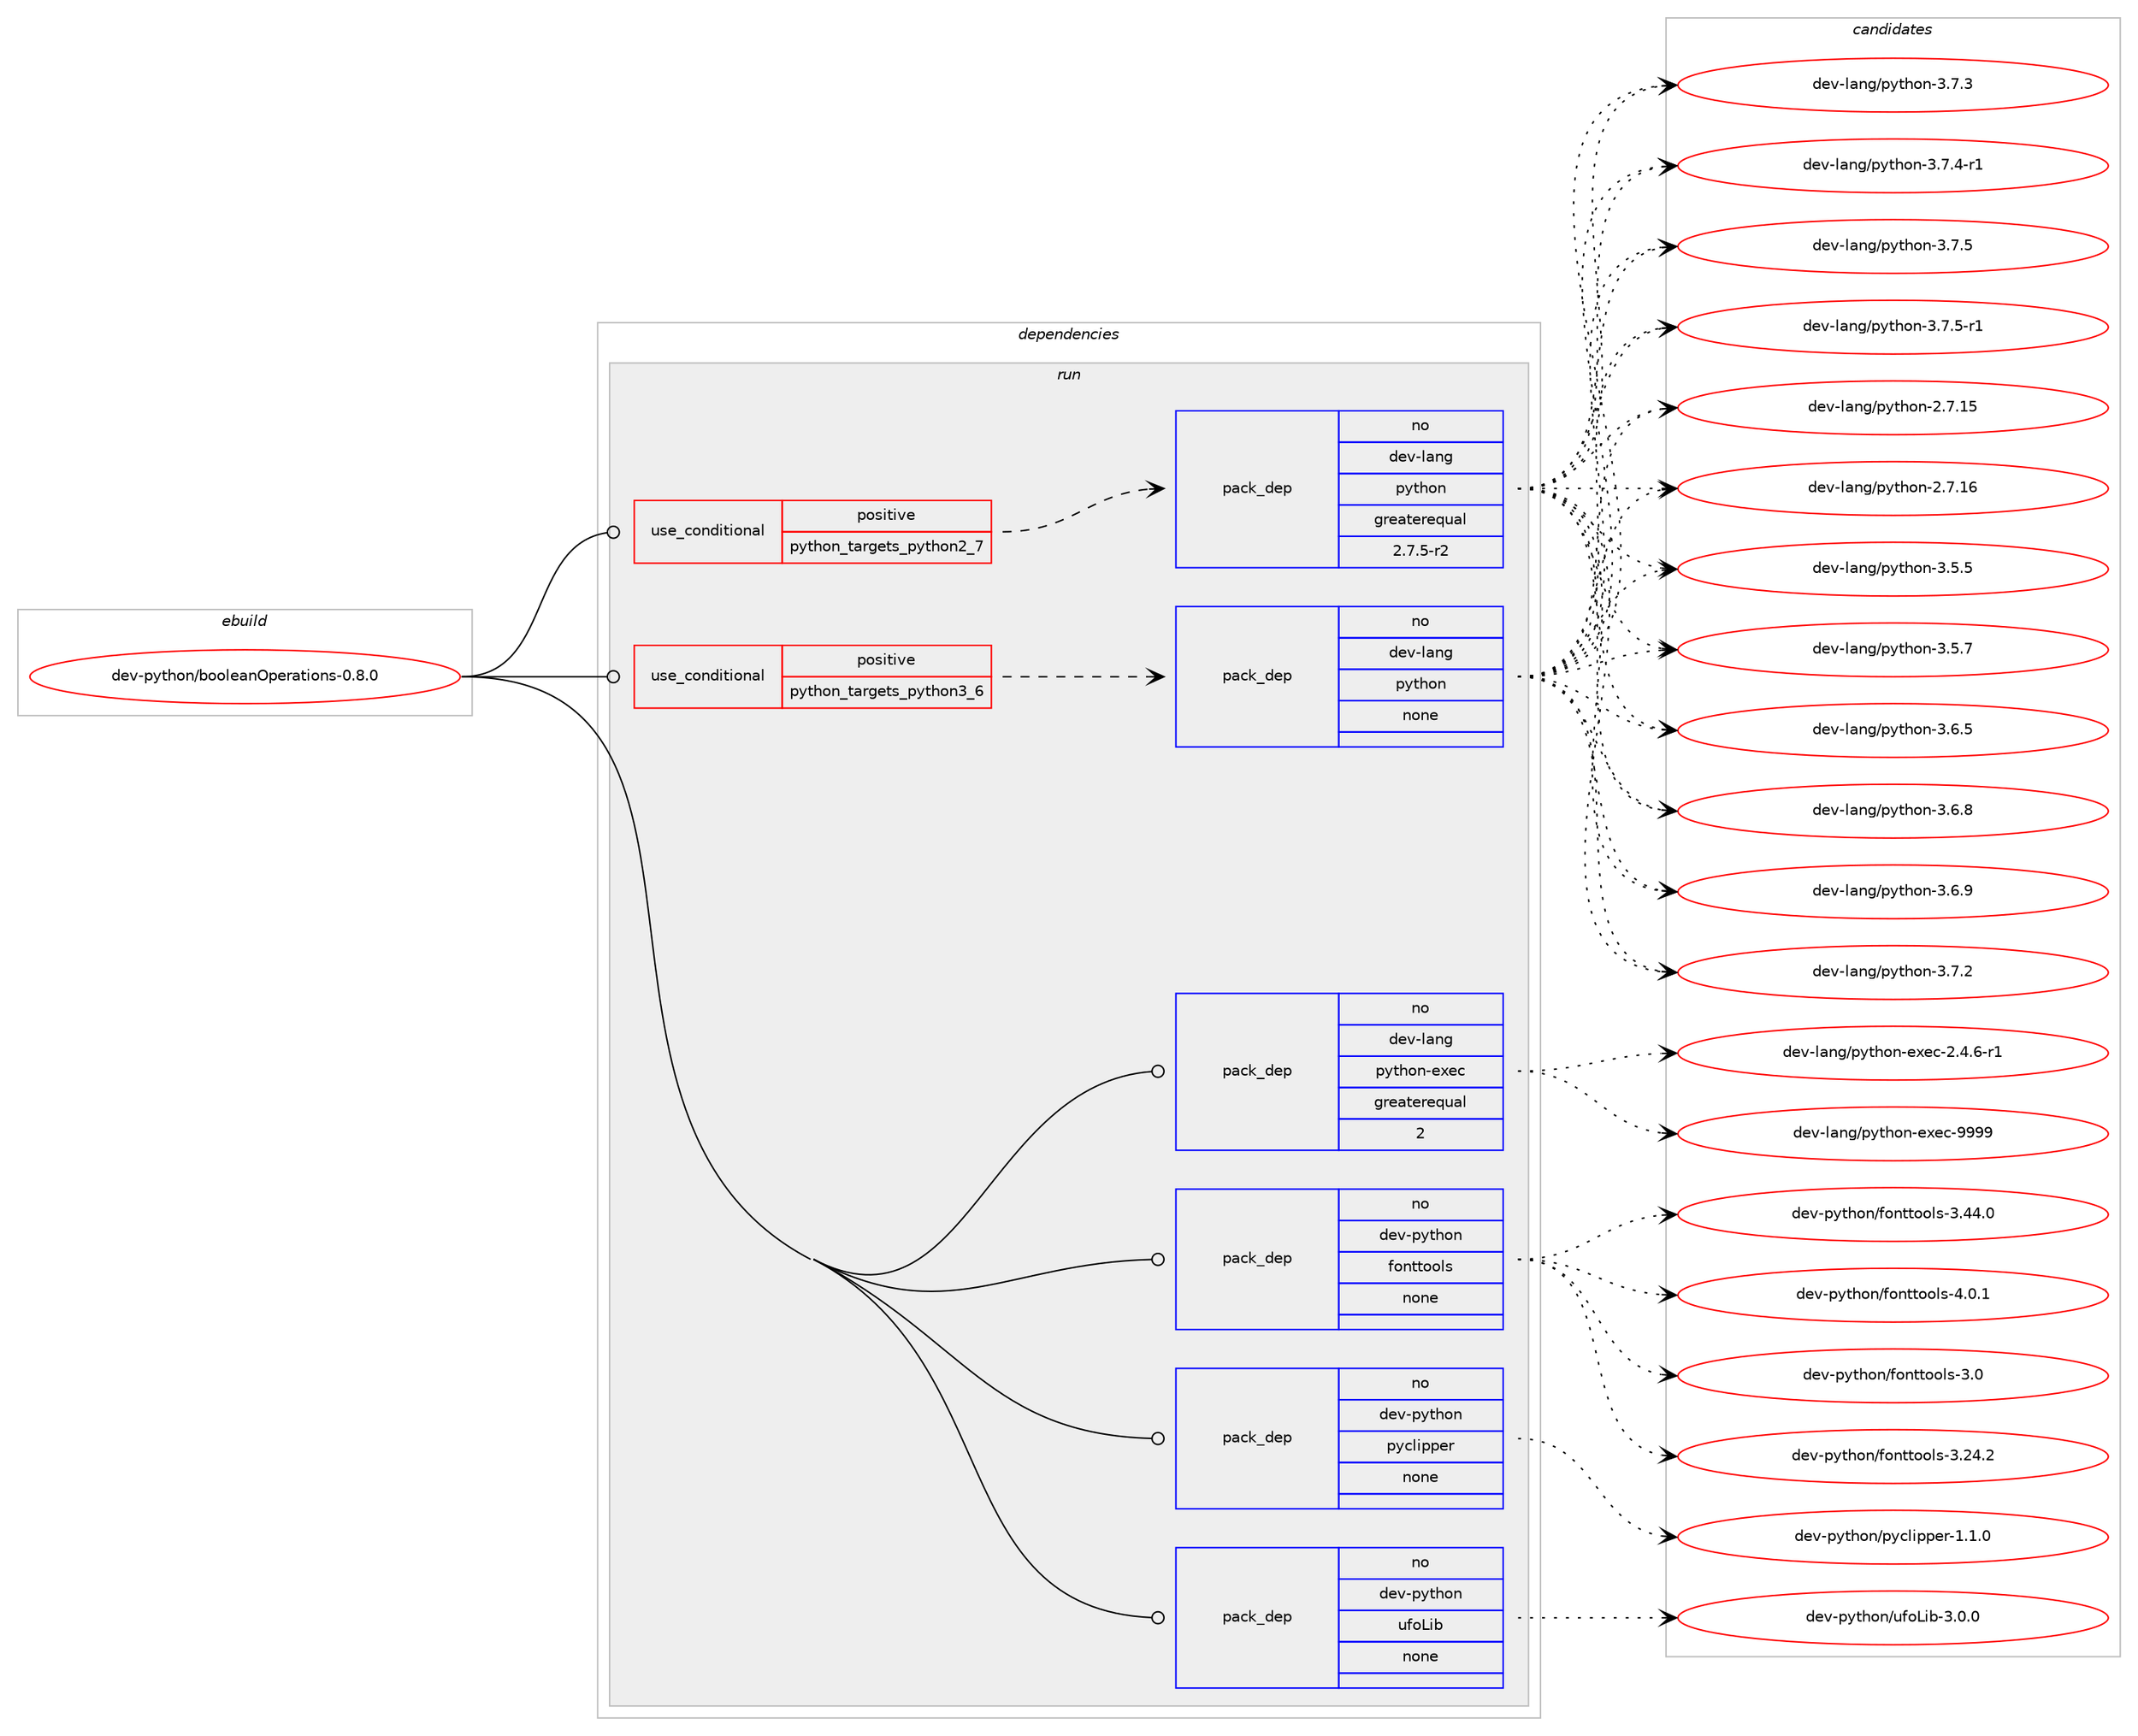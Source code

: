 digraph prolog {

# *************
# Graph options
# *************

newrank=true;
concentrate=true;
compound=true;
graph [rankdir=LR,fontname=Helvetica,fontsize=10,ranksep=1.5];#, ranksep=2.5, nodesep=0.2];
edge  [arrowhead=vee];
node  [fontname=Helvetica,fontsize=10];

# **********
# The ebuild
# **********

subgraph cluster_leftcol {
color=gray;
rank=same;
label=<<i>ebuild</i>>;
id [label="dev-python/booleanOperations-0.8.0", color=red, width=4, href="../dev-python/booleanOperations-0.8.0.svg"];
}

# ****************
# The dependencies
# ****************

subgraph cluster_midcol {
color=gray;
label=<<i>dependencies</i>>;
subgraph cluster_compile {
fillcolor="#eeeeee";
style=filled;
label=<<i>compile</i>>;
}
subgraph cluster_compileandrun {
fillcolor="#eeeeee";
style=filled;
label=<<i>compile and run</i>>;
}
subgraph cluster_run {
fillcolor="#eeeeee";
style=filled;
label=<<i>run</i>>;
subgraph cond137008 {
dependency597194 [label=<<TABLE BORDER="0" CELLBORDER="1" CELLSPACING="0" CELLPADDING="4"><TR><TD ROWSPAN="3" CELLPADDING="10">use_conditional</TD></TR><TR><TD>positive</TD></TR><TR><TD>python_targets_python2_7</TD></TR></TABLE>>, shape=none, color=red];
subgraph pack448411 {
dependency597195 [label=<<TABLE BORDER="0" CELLBORDER="1" CELLSPACING="0" CELLPADDING="4" WIDTH="220"><TR><TD ROWSPAN="6" CELLPADDING="30">pack_dep</TD></TR><TR><TD WIDTH="110">no</TD></TR><TR><TD>dev-lang</TD></TR><TR><TD>python</TD></TR><TR><TD>greaterequal</TD></TR><TR><TD>2.7.5-r2</TD></TR></TABLE>>, shape=none, color=blue];
}
dependency597194:e -> dependency597195:w [weight=20,style="dashed",arrowhead="vee"];
}
id:e -> dependency597194:w [weight=20,style="solid",arrowhead="odot"];
subgraph cond137009 {
dependency597196 [label=<<TABLE BORDER="0" CELLBORDER="1" CELLSPACING="0" CELLPADDING="4"><TR><TD ROWSPAN="3" CELLPADDING="10">use_conditional</TD></TR><TR><TD>positive</TD></TR><TR><TD>python_targets_python3_6</TD></TR></TABLE>>, shape=none, color=red];
subgraph pack448412 {
dependency597197 [label=<<TABLE BORDER="0" CELLBORDER="1" CELLSPACING="0" CELLPADDING="4" WIDTH="220"><TR><TD ROWSPAN="6" CELLPADDING="30">pack_dep</TD></TR><TR><TD WIDTH="110">no</TD></TR><TR><TD>dev-lang</TD></TR><TR><TD>python</TD></TR><TR><TD>none</TD></TR><TR><TD></TD></TR></TABLE>>, shape=none, color=blue];
}
dependency597196:e -> dependency597197:w [weight=20,style="dashed",arrowhead="vee"];
}
id:e -> dependency597196:w [weight=20,style="solid",arrowhead="odot"];
subgraph pack448413 {
dependency597198 [label=<<TABLE BORDER="0" CELLBORDER="1" CELLSPACING="0" CELLPADDING="4" WIDTH="220"><TR><TD ROWSPAN="6" CELLPADDING="30">pack_dep</TD></TR><TR><TD WIDTH="110">no</TD></TR><TR><TD>dev-lang</TD></TR><TR><TD>python-exec</TD></TR><TR><TD>greaterequal</TD></TR><TR><TD>2</TD></TR></TABLE>>, shape=none, color=blue];
}
id:e -> dependency597198:w [weight=20,style="solid",arrowhead="odot"];
subgraph pack448414 {
dependency597199 [label=<<TABLE BORDER="0" CELLBORDER="1" CELLSPACING="0" CELLPADDING="4" WIDTH="220"><TR><TD ROWSPAN="6" CELLPADDING="30">pack_dep</TD></TR><TR><TD WIDTH="110">no</TD></TR><TR><TD>dev-python</TD></TR><TR><TD>fonttools</TD></TR><TR><TD>none</TD></TR><TR><TD></TD></TR></TABLE>>, shape=none, color=blue];
}
id:e -> dependency597199:w [weight=20,style="solid",arrowhead="odot"];
subgraph pack448415 {
dependency597200 [label=<<TABLE BORDER="0" CELLBORDER="1" CELLSPACING="0" CELLPADDING="4" WIDTH="220"><TR><TD ROWSPAN="6" CELLPADDING="30">pack_dep</TD></TR><TR><TD WIDTH="110">no</TD></TR><TR><TD>dev-python</TD></TR><TR><TD>pyclipper</TD></TR><TR><TD>none</TD></TR><TR><TD></TD></TR></TABLE>>, shape=none, color=blue];
}
id:e -> dependency597200:w [weight=20,style="solid",arrowhead="odot"];
subgraph pack448416 {
dependency597201 [label=<<TABLE BORDER="0" CELLBORDER="1" CELLSPACING="0" CELLPADDING="4" WIDTH="220"><TR><TD ROWSPAN="6" CELLPADDING="30">pack_dep</TD></TR><TR><TD WIDTH="110">no</TD></TR><TR><TD>dev-python</TD></TR><TR><TD>ufoLib</TD></TR><TR><TD>none</TD></TR><TR><TD></TD></TR></TABLE>>, shape=none, color=blue];
}
id:e -> dependency597201:w [weight=20,style="solid",arrowhead="odot"];
}
}

# **************
# The candidates
# **************

subgraph cluster_choices {
rank=same;
color=gray;
label=<<i>candidates</i>>;

subgraph choice448411 {
color=black;
nodesep=1;
choice10010111845108971101034711212111610411111045504655464953 [label="dev-lang/python-2.7.15", color=red, width=4,href="../dev-lang/python-2.7.15.svg"];
choice10010111845108971101034711212111610411111045504655464954 [label="dev-lang/python-2.7.16", color=red, width=4,href="../dev-lang/python-2.7.16.svg"];
choice100101118451089711010347112121116104111110455146534653 [label="dev-lang/python-3.5.5", color=red, width=4,href="../dev-lang/python-3.5.5.svg"];
choice100101118451089711010347112121116104111110455146534655 [label="dev-lang/python-3.5.7", color=red, width=4,href="../dev-lang/python-3.5.7.svg"];
choice100101118451089711010347112121116104111110455146544653 [label="dev-lang/python-3.6.5", color=red, width=4,href="../dev-lang/python-3.6.5.svg"];
choice100101118451089711010347112121116104111110455146544656 [label="dev-lang/python-3.6.8", color=red, width=4,href="../dev-lang/python-3.6.8.svg"];
choice100101118451089711010347112121116104111110455146544657 [label="dev-lang/python-3.6.9", color=red, width=4,href="../dev-lang/python-3.6.9.svg"];
choice100101118451089711010347112121116104111110455146554650 [label="dev-lang/python-3.7.2", color=red, width=4,href="../dev-lang/python-3.7.2.svg"];
choice100101118451089711010347112121116104111110455146554651 [label="dev-lang/python-3.7.3", color=red, width=4,href="../dev-lang/python-3.7.3.svg"];
choice1001011184510897110103471121211161041111104551465546524511449 [label="dev-lang/python-3.7.4-r1", color=red, width=4,href="../dev-lang/python-3.7.4-r1.svg"];
choice100101118451089711010347112121116104111110455146554653 [label="dev-lang/python-3.7.5", color=red, width=4,href="../dev-lang/python-3.7.5.svg"];
choice1001011184510897110103471121211161041111104551465546534511449 [label="dev-lang/python-3.7.5-r1", color=red, width=4,href="../dev-lang/python-3.7.5-r1.svg"];
dependency597195:e -> choice10010111845108971101034711212111610411111045504655464953:w [style=dotted,weight="100"];
dependency597195:e -> choice10010111845108971101034711212111610411111045504655464954:w [style=dotted,weight="100"];
dependency597195:e -> choice100101118451089711010347112121116104111110455146534653:w [style=dotted,weight="100"];
dependency597195:e -> choice100101118451089711010347112121116104111110455146534655:w [style=dotted,weight="100"];
dependency597195:e -> choice100101118451089711010347112121116104111110455146544653:w [style=dotted,weight="100"];
dependency597195:e -> choice100101118451089711010347112121116104111110455146544656:w [style=dotted,weight="100"];
dependency597195:e -> choice100101118451089711010347112121116104111110455146544657:w [style=dotted,weight="100"];
dependency597195:e -> choice100101118451089711010347112121116104111110455146554650:w [style=dotted,weight="100"];
dependency597195:e -> choice100101118451089711010347112121116104111110455146554651:w [style=dotted,weight="100"];
dependency597195:e -> choice1001011184510897110103471121211161041111104551465546524511449:w [style=dotted,weight="100"];
dependency597195:e -> choice100101118451089711010347112121116104111110455146554653:w [style=dotted,weight="100"];
dependency597195:e -> choice1001011184510897110103471121211161041111104551465546534511449:w [style=dotted,weight="100"];
}
subgraph choice448412 {
color=black;
nodesep=1;
choice10010111845108971101034711212111610411111045504655464953 [label="dev-lang/python-2.7.15", color=red, width=4,href="../dev-lang/python-2.7.15.svg"];
choice10010111845108971101034711212111610411111045504655464954 [label="dev-lang/python-2.7.16", color=red, width=4,href="../dev-lang/python-2.7.16.svg"];
choice100101118451089711010347112121116104111110455146534653 [label="dev-lang/python-3.5.5", color=red, width=4,href="../dev-lang/python-3.5.5.svg"];
choice100101118451089711010347112121116104111110455146534655 [label="dev-lang/python-3.5.7", color=red, width=4,href="../dev-lang/python-3.5.7.svg"];
choice100101118451089711010347112121116104111110455146544653 [label="dev-lang/python-3.6.5", color=red, width=4,href="../dev-lang/python-3.6.5.svg"];
choice100101118451089711010347112121116104111110455146544656 [label="dev-lang/python-3.6.8", color=red, width=4,href="../dev-lang/python-3.6.8.svg"];
choice100101118451089711010347112121116104111110455146544657 [label="dev-lang/python-3.6.9", color=red, width=4,href="../dev-lang/python-3.6.9.svg"];
choice100101118451089711010347112121116104111110455146554650 [label="dev-lang/python-3.7.2", color=red, width=4,href="../dev-lang/python-3.7.2.svg"];
choice100101118451089711010347112121116104111110455146554651 [label="dev-lang/python-3.7.3", color=red, width=4,href="../dev-lang/python-3.7.3.svg"];
choice1001011184510897110103471121211161041111104551465546524511449 [label="dev-lang/python-3.7.4-r1", color=red, width=4,href="../dev-lang/python-3.7.4-r1.svg"];
choice100101118451089711010347112121116104111110455146554653 [label="dev-lang/python-3.7.5", color=red, width=4,href="../dev-lang/python-3.7.5.svg"];
choice1001011184510897110103471121211161041111104551465546534511449 [label="dev-lang/python-3.7.5-r1", color=red, width=4,href="../dev-lang/python-3.7.5-r1.svg"];
dependency597197:e -> choice10010111845108971101034711212111610411111045504655464953:w [style=dotted,weight="100"];
dependency597197:e -> choice10010111845108971101034711212111610411111045504655464954:w [style=dotted,weight="100"];
dependency597197:e -> choice100101118451089711010347112121116104111110455146534653:w [style=dotted,weight="100"];
dependency597197:e -> choice100101118451089711010347112121116104111110455146534655:w [style=dotted,weight="100"];
dependency597197:e -> choice100101118451089711010347112121116104111110455146544653:w [style=dotted,weight="100"];
dependency597197:e -> choice100101118451089711010347112121116104111110455146544656:w [style=dotted,weight="100"];
dependency597197:e -> choice100101118451089711010347112121116104111110455146544657:w [style=dotted,weight="100"];
dependency597197:e -> choice100101118451089711010347112121116104111110455146554650:w [style=dotted,weight="100"];
dependency597197:e -> choice100101118451089711010347112121116104111110455146554651:w [style=dotted,weight="100"];
dependency597197:e -> choice1001011184510897110103471121211161041111104551465546524511449:w [style=dotted,weight="100"];
dependency597197:e -> choice100101118451089711010347112121116104111110455146554653:w [style=dotted,weight="100"];
dependency597197:e -> choice1001011184510897110103471121211161041111104551465546534511449:w [style=dotted,weight="100"];
}
subgraph choice448413 {
color=black;
nodesep=1;
choice10010111845108971101034711212111610411111045101120101994550465246544511449 [label="dev-lang/python-exec-2.4.6-r1", color=red, width=4,href="../dev-lang/python-exec-2.4.6-r1.svg"];
choice10010111845108971101034711212111610411111045101120101994557575757 [label="dev-lang/python-exec-9999", color=red, width=4,href="../dev-lang/python-exec-9999.svg"];
dependency597198:e -> choice10010111845108971101034711212111610411111045101120101994550465246544511449:w [style=dotted,weight="100"];
dependency597198:e -> choice10010111845108971101034711212111610411111045101120101994557575757:w [style=dotted,weight="100"];
}
subgraph choice448414 {
color=black;
nodesep=1;
choice100101118451121211161041111104710211111011611611111110811545514648 [label="dev-python/fonttools-3.0", color=red, width=4,href="../dev-python/fonttools-3.0.svg"];
choice100101118451121211161041111104710211111011611611111110811545514650524650 [label="dev-python/fonttools-3.24.2", color=red, width=4,href="../dev-python/fonttools-3.24.2.svg"];
choice100101118451121211161041111104710211111011611611111110811545514652524648 [label="dev-python/fonttools-3.44.0", color=red, width=4,href="../dev-python/fonttools-3.44.0.svg"];
choice1001011184511212111610411111047102111110116116111111108115455246484649 [label="dev-python/fonttools-4.0.1", color=red, width=4,href="../dev-python/fonttools-4.0.1.svg"];
dependency597199:e -> choice100101118451121211161041111104710211111011611611111110811545514648:w [style=dotted,weight="100"];
dependency597199:e -> choice100101118451121211161041111104710211111011611611111110811545514650524650:w [style=dotted,weight="100"];
dependency597199:e -> choice100101118451121211161041111104710211111011611611111110811545514652524648:w [style=dotted,weight="100"];
dependency597199:e -> choice1001011184511212111610411111047102111110116116111111108115455246484649:w [style=dotted,weight="100"];
}
subgraph choice448415 {
color=black;
nodesep=1;
choice100101118451121211161041111104711212199108105112112101114454946494648 [label="dev-python/pyclipper-1.1.0", color=red, width=4,href="../dev-python/pyclipper-1.1.0.svg"];
dependency597200:e -> choice100101118451121211161041111104711212199108105112112101114454946494648:w [style=dotted,weight="100"];
}
subgraph choice448416 {
color=black;
nodesep=1;
choice10010111845112121116104111110471171021117610598455146484648 [label="dev-python/ufoLib-3.0.0", color=red, width=4,href="../dev-python/ufoLib-3.0.0.svg"];
dependency597201:e -> choice10010111845112121116104111110471171021117610598455146484648:w [style=dotted,weight="100"];
}
}

}
